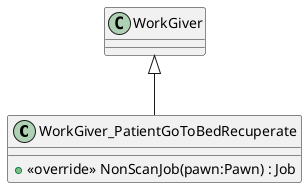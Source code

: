 @startuml
class WorkGiver_PatientGoToBedRecuperate {
    + <<override>> NonScanJob(pawn:Pawn) : Job
}
WorkGiver <|-- WorkGiver_PatientGoToBedRecuperate
@enduml
